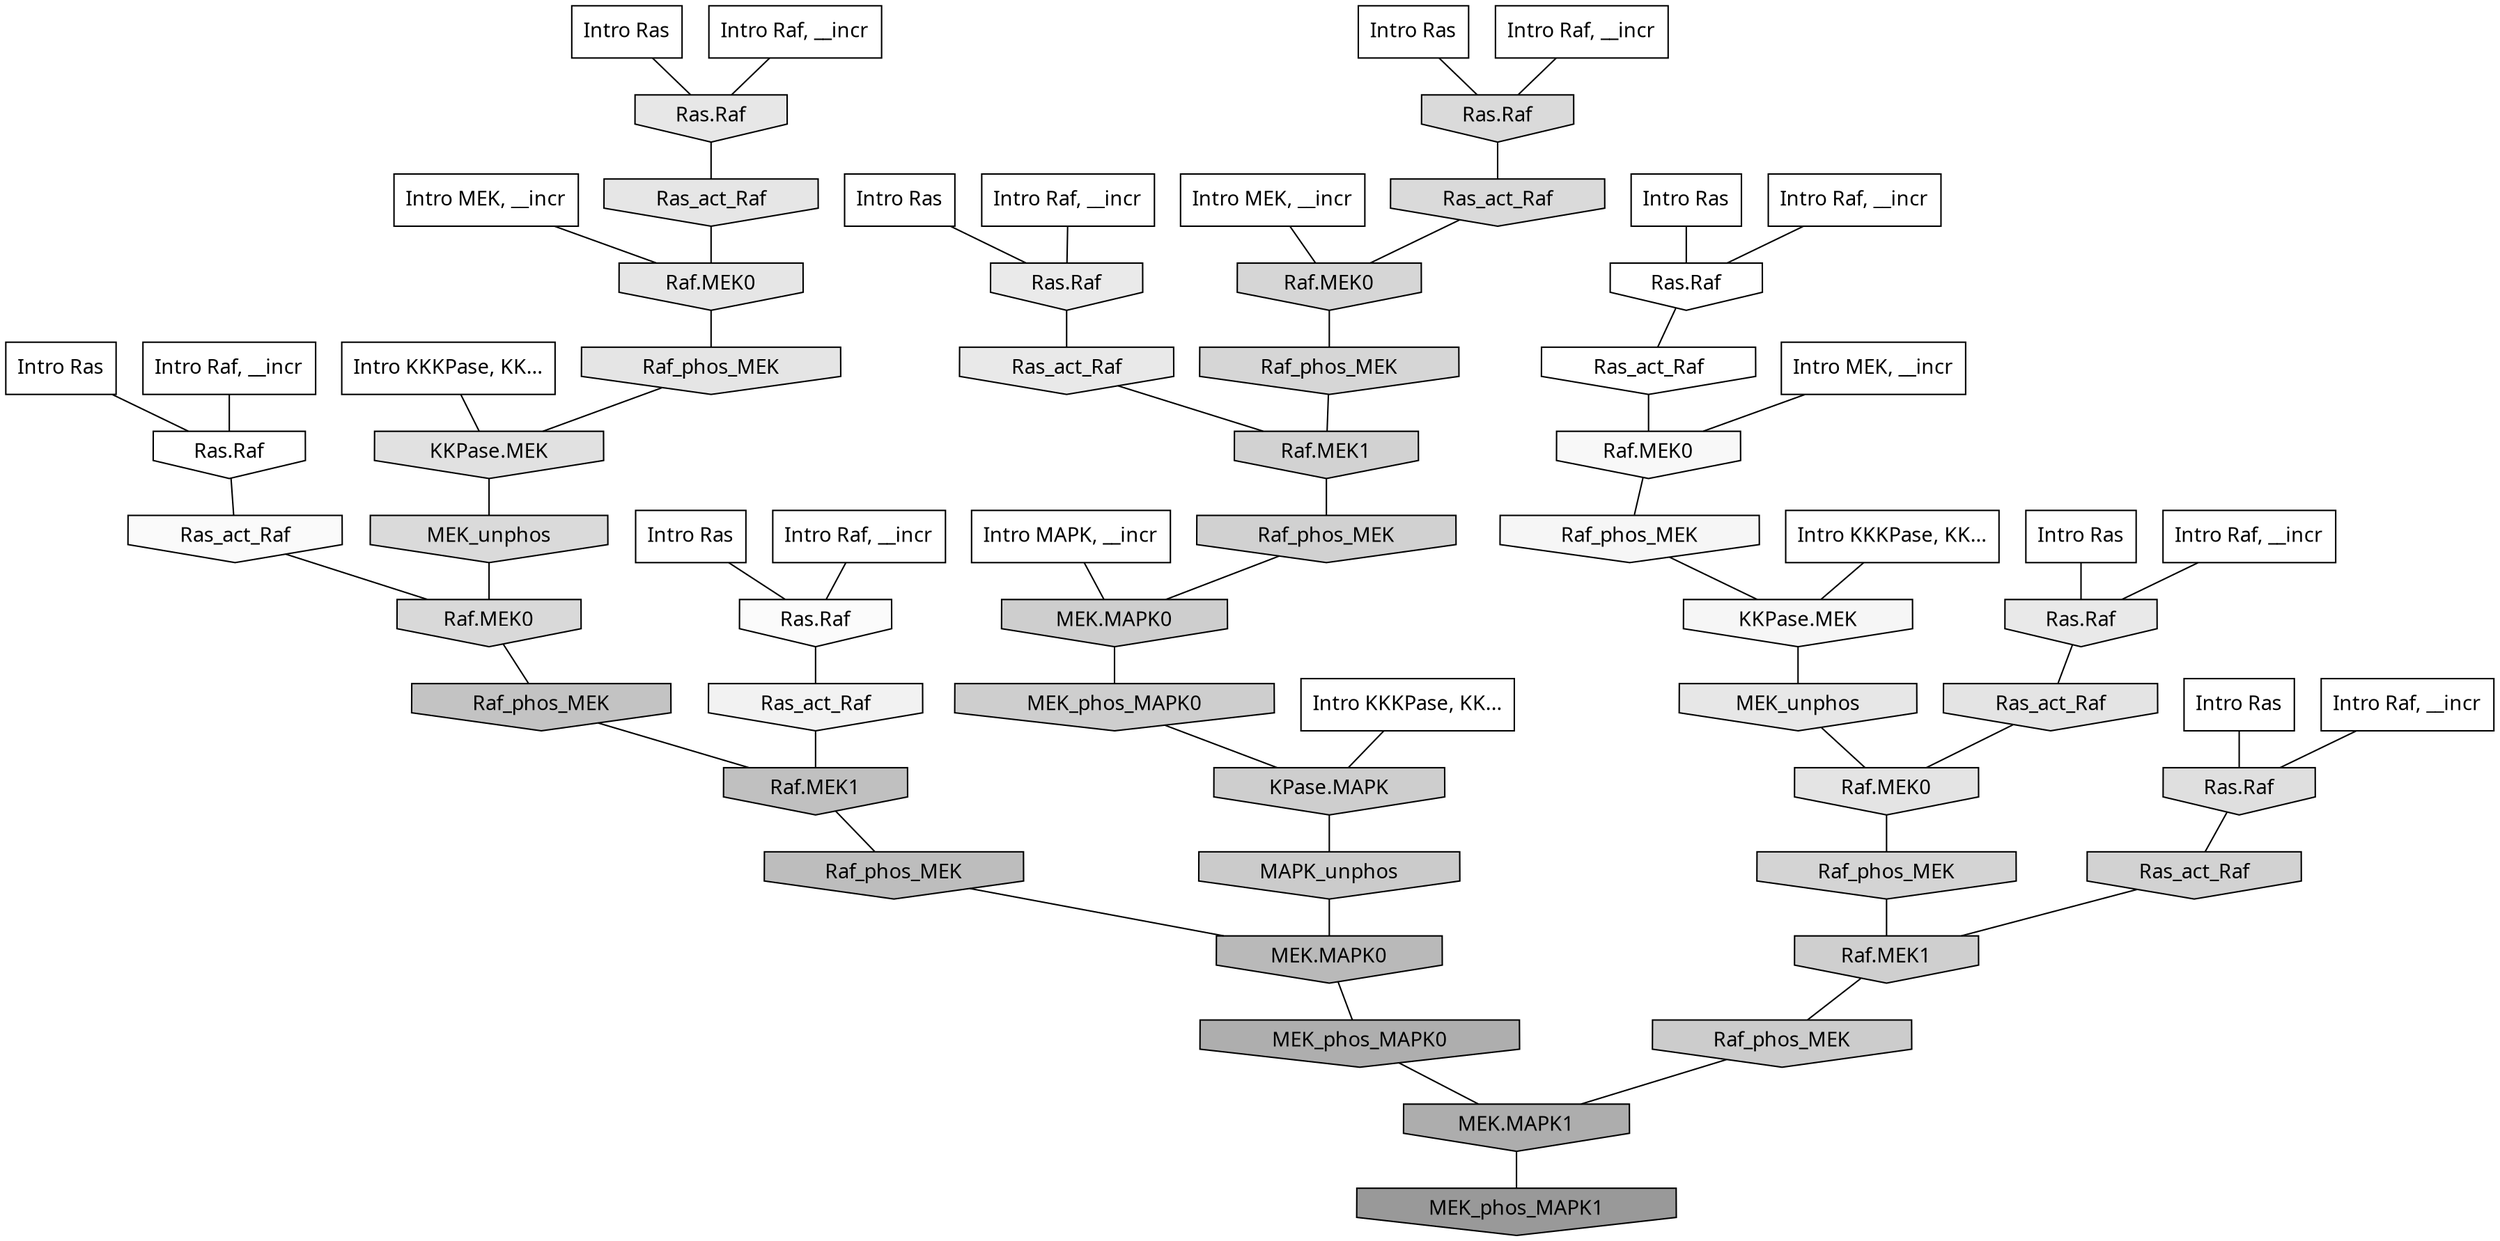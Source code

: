 digraph G{
  rankdir="TB";
  ranksep=0.30;
  node [fontname="CMU Serif"];
  edge [fontname="CMU Serif"];
  
  2 [label="Intro Ras", shape=rectangle, style=filled, fillcolor="0.000 0.000 1.000"]
  
  4 [label="Intro Ras", shape=rectangle, style=filled, fillcolor="0.000 0.000 1.000"]
  
  7 [label="Intro Ras", shape=rectangle, style=filled, fillcolor="0.000 0.000 1.000"]
  
  15 [label="Intro Ras", shape=rectangle, style=filled, fillcolor="0.000 0.000 1.000"]
  
  26 [label="Intro Ras", shape=rectangle, style=filled, fillcolor="0.000 0.000 1.000"]
  
  66 [label="Intro Ras", shape=rectangle, style=filled, fillcolor="0.000 0.000 1.000"]
  
  68 [label="Intro Ras", shape=rectangle, style=filled, fillcolor="0.000 0.000 1.000"]
  
  87 [label="Intro Ras", shape=rectangle, style=filled, fillcolor="0.000 0.000 1.000"]
  
  132 [label="Intro Raf, __incr", shape=rectangle, style=filled, fillcolor="0.000 0.000 1.000"]
  
  167 [label="Intro Raf, __incr", shape=rectangle, style=filled, fillcolor="0.000 0.000 1.000"]
  
  206 [label="Intro Raf, __incr", shape=rectangle, style=filled, fillcolor="0.000 0.000 1.000"]
  
  421 [label="Intro Raf, __incr", shape=rectangle, style=filled, fillcolor="0.000 0.000 1.000"]
  
  424 [label="Intro Raf, __incr", shape=rectangle, style=filled, fillcolor="0.000 0.000 1.000"]
  
  700 [label="Intro Raf, __incr", shape=rectangle, style=filled, fillcolor="0.000 0.000 1.000"]
  
  798 [label="Intro Raf, __incr", shape=rectangle, style=filled, fillcolor="0.000 0.000 1.000"]
  
  925 [label="Intro Raf, __incr", shape=rectangle, style=filled, fillcolor="0.000 0.000 1.000"]
  
  1795 [label="Intro MEK, __incr", shape=rectangle, style=filled, fillcolor="0.000 0.000 1.000"]
  
  1933 [label="Intro MEK, __incr", shape=rectangle, style=filled, fillcolor="0.000 0.000 1.000"]
  
  1970 [label="Intro MEK, __incr", shape=rectangle, style=filled, fillcolor="0.000 0.000 1.000"]
  
  2244 [label="Intro MAPK, __incr", shape=rectangle, style=filled, fillcolor="0.000 0.000 1.000"]
  
  3132 [label="Intro KKKPase, KK...", shape=rectangle, style=filled, fillcolor="0.000 0.000 1.000"]
  
  3183 [label="Intro KKKPase, KK...", shape=rectangle, style=filled, fillcolor="0.000 0.000 1.000"]
  
  3195 [label="Intro KKKPase, KK...", shape=rectangle, style=filled, fillcolor="0.000 0.000 1.000"]
  
  3228 [label="Ras.Raf", shape=invhouse, style=filled, fillcolor="0.000 0.000 1.000"]
  
  3232 [label="Ras.Raf", shape=invhouse, style=filled, fillcolor="0.000 0.000 1.000"]
  
  3320 [label="Ras_act_Raf", shape=invhouse, style=filled, fillcolor="0.000 0.000 0.999"]
  
  3434 [label="Ras.Raf", shape=invhouse, style=filled, fillcolor="0.000 0.000 0.982"]
  
  3476 [label="Ras_act_Raf", shape=invhouse, style=filled, fillcolor="0.000 0.000 0.979"]
  
  3534 [label="Raf.MEK0", shape=invhouse, style=filled, fillcolor="0.000 0.000 0.972"]
  
  3637 [label="Raf_phos_MEK", shape=invhouse, style=filled, fillcolor="0.000 0.000 0.962"]
  
  3639 [label="KKPase.MEK", shape=invhouse, style=filled, fillcolor="0.000 0.000 0.962"]
  
  3836 [label="Ras_act_Raf", shape=invhouse, style=filled, fillcolor="0.000 0.000 0.948"]
  
  4439 [label="Ras.Raf", shape=invhouse, style=filled, fillcolor="0.000 0.000 0.915"]
  
  4497 [label="Ras.Raf", shape=invhouse, style=filled, fillcolor="0.000 0.000 0.913"]
  
  4505 [label="Ras_act_Raf", shape=invhouse, style=filled, fillcolor="0.000 0.000 0.912"]
  
  4623 [label="MEK_unphos", shape=invhouse, style=filled, fillcolor="0.000 0.000 0.905"]
  
  4664 [label="Ras.Raf", shape=invhouse, style=filled, fillcolor="0.000 0.000 0.904"]
  
  4705 [label="Ras_act_Raf", shape=invhouse, style=filled, fillcolor="0.000 0.000 0.902"]
  
  4707 [label="Raf.MEK0", shape=invhouse, style=filled, fillcolor="0.000 0.000 0.902"]
  
  4846 [label="Raf_phos_MEK", shape=invhouse, style=filled, fillcolor="0.000 0.000 0.895"]
  
  4935 [label="Ras_act_Raf", shape=invhouse, style=filled, fillcolor="0.000 0.000 0.891"]
  
  4937 [label="Raf.MEK0", shape=invhouse, style=filled, fillcolor="0.000 0.000 0.891"]
  
  5139 [label="KKPase.MEK", shape=invhouse, style=filled, fillcolor="0.000 0.000 0.880"]
  
  5297 [label="Ras.Raf", shape=invhouse, style=filled, fillcolor="0.000 0.000 0.873"]
  
  5689 [label="MEK_unphos", shape=invhouse, style=filled, fillcolor="0.000 0.000 0.854"]
  
  5696 [label="Ras.Raf", shape=invhouse, style=filled, fillcolor="0.000 0.000 0.854"]
  
  5705 [label="Ras_act_Raf", shape=invhouse, style=filled, fillcolor="0.000 0.000 0.854"]
  
  5857 [label="Raf.MEK0", shape=invhouse, style=filled, fillcolor="0.000 0.000 0.848"]
  
  6076 [label="Raf.MEK0", shape=invhouse, style=filled, fillcolor="0.000 0.000 0.839"]
  
  6113 [label="Raf_phos_MEK", shape=invhouse, style=filled, fillcolor="0.000 0.000 0.837"]
  
  6273 [label="Raf_phos_MEK", shape=invhouse, style=filled, fillcolor="0.000 0.000 0.831"]
  
  6512 [label="Ras_act_Raf", shape=invhouse, style=filled, fillcolor="0.000 0.000 0.823"]
  
  6517 [label="Raf.MEK1", shape=invhouse, style=filled, fillcolor="0.000 0.000 0.823"]
  
  6635 [label="Raf_phos_MEK", shape=invhouse, style=filled, fillcolor="0.000 0.000 0.819"]
  
  6966 [label="Raf.MEK1", shape=invhouse, style=filled, fillcolor="0.000 0.000 0.810"]
  
  7063 [label="MEK.MAPK0", shape=invhouse, style=filled, fillcolor="0.000 0.000 0.807"]
  
  7094 [label="MEK_phos_MAPK0", shape=invhouse, style=filled, fillcolor="0.000 0.000 0.806"]
  
  7105 [label="KPase.MAPK", shape=invhouse, style=filled, fillcolor="0.000 0.000 0.806"]
  
  7389 [label="Raf_phos_MEK", shape=invhouse, style=filled, fillcolor="0.000 0.000 0.799"]
  
  7523 [label="MAPK_unphos", shape=invhouse, style=filled, fillcolor="0.000 0.000 0.796"]
  
  8798 [label="Raf_phos_MEK", shape=invhouse, style=filled, fillcolor="0.000 0.000 0.764"]
  
  9398 [label="Raf.MEK1", shape=invhouse, style=filled, fillcolor="0.000 0.000 0.751"]
  
  9932 [label="Raf_phos_MEK", shape=invhouse, style=filled, fillcolor="0.000 0.000 0.742"]
  
  11041 [label="MEK.MAPK0", shape=invhouse, style=filled, fillcolor="0.000 0.000 0.723"]
  
  14075 [label="MEK_phos_MAPK0", shape=invhouse, style=filled, fillcolor="0.000 0.000 0.683"]
  
  14620 [label="MEK.MAPK1", shape=invhouse, style=filled, fillcolor="0.000 0.000 0.678"]
  
  18301 [label="MEK_phos_MAPK1", shape=invhouse, style=filled, fillcolor="0.000 0.000 0.600"]
  
  
  14620 -> 18301 [dir=none, color="0.000 0.000 0.000"] 
  14075 -> 14620 [dir=none, color="0.000 0.000 0.000"] 
  11041 -> 14075 [dir=none, color="0.000 0.000 0.000"] 
  9932 -> 11041 [dir=none, color="0.000 0.000 0.000"] 
  9398 -> 9932 [dir=none, color="0.000 0.000 0.000"] 
  8798 -> 9398 [dir=none, color="0.000 0.000 0.000"] 
  7523 -> 11041 [dir=none, color="0.000 0.000 0.000"] 
  7389 -> 14620 [dir=none, color="0.000 0.000 0.000"] 
  7105 -> 7523 [dir=none, color="0.000 0.000 0.000"] 
  7094 -> 7105 [dir=none, color="0.000 0.000 0.000"] 
  7063 -> 7094 [dir=none, color="0.000 0.000 0.000"] 
  6966 -> 7389 [dir=none, color="0.000 0.000 0.000"] 
  6635 -> 7063 [dir=none, color="0.000 0.000 0.000"] 
  6517 -> 6635 [dir=none, color="0.000 0.000 0.000"] 
  6512 -> 6966 [dir=none, color="0.000 0.000 0.000"] 
  6273 -> 6966 [dir=none, color="0.000 0.000 0.000"] 
  6113 -> 6517 [dir=none, color="0.000 0.000 0.000"] 
  6076 -> 6113 [dir=none, color="0.000 0.000 0.000"] 
  5857 -> 8798 [dir=none, color="0.000 0.000 0.000"] 
  5705 -> 6076 [dir=none, color="0.000 0.000 0.000"] 
  5696 -> 5705 [dir=none, color="0.000 0.000 0.000"] 
  5689 -> 5857 [dir=none, color="0.000 0.000 0.000"] 
  5297 -> 6512 [dir=none, color="0.000 0.000 0.000"] 
  5139 -> 5689 [dir=none, color="0.000 0.000 0.000"] 
  4937 -> 6273 [dir=none, color="0.000 0.000 0.000"] 
  4935 -> 4937 [dir=none, color="0.000 0.000 0.000"] 
  4846 -> 5139 [dir=none, color="0.000 0.000 0.000"] 
  4707 -> 4846 [dir=none, color="0.000 0.000 0.000"] 
  4705 -> 4707 [dir=none, color="0.000 0.000 0.000"] 
  4664 -> 4705 [dir=none, color="0.000 0.000 0.000"] 
  4623 -> 4937 [dir=none, color="0.000 0.000 0.000"] 
  4505 -> 6517 [dir=none, color="0.000 0.000 0.000"] 
  4497 -> 4935 [dir=none, color="0.000 0.000 0.000"] 
  4439 -> 4505 [dir=none, color="0.000 0.000 0.000"] 
  3836 -> 9398 [dir=none, color="0.000 0.000 0.000"] 
  3639 -> 4623 [dir=none, color="0.000 0.000 0.000"] 
  3637 -> 3639 [dir=none, color="0.000 0.000 0.000"] 
  3534 -> 3637 [dir=none, color="0.000 0.000 0.000"] 
  3476 -> 5857 [dir=none, color="0.000 0.000 0.000"] 
  3434 -> 3836 [dir=none, color="0.000 0.000 0.000"] 
  3320 -> 3534 [dir=none, color="0.000 0.000 0.000"] 
  3232 -> 3476 [dir=none, color="0.000 0.000 0.000"] 
  3228 -> 3320 [dir=none, color="0.000 0.000 0.000"] 
  3195 -> 5139 [dir=none, color="0.000 0.000 0.000"] 
  3183 -> 3639 [dir=none, color="0.000 0.000 0.000"] 
  3132 -> 7105 [dir=none, color="0.000 0.000 0.000"] 
  2244 -> 7063 [dir=none, color="0.000 0.000 0.000"] 
  1970 -> 6076 [dir=none, color="0.000 0.000 0.000"] 
  1933 -> 4707 [dir=none, color="0.000 0.000 0.000"] 
  1795 -> 3534 [dir=none, color="0.000 0.000 0.000"] 
  925 -> 5696 [dir=none, color="0.000 0.000 0.000"] 
  798 -> 5297 [dir=none, color="0.000 0.000 0.000"] 
  700 -> 3232 [dir=none, color="0.000 0.000 0.000"] 
  424 -> 3228 [dir=none, color="0.000 0.000 0.000"] 
  421 -> 4439 [dir=none, color="0.000 0.000 0.000"] 
  206 -> 3434 [dir=none, color="0.000 0.000 0.000"] 
  167 -> 4664 [dir=none, color="0.000 0.000 0.000"] 
  132 -> 4497 [dir=none, color="0.000 0.000 0.000"] 
  87 -> 4439 [dir=none, color="0.000 0.000 0.000"] 
  68 -> 3232 [dir=none, color="0.000 0.000 0.000"] 
  66 -> 4664 [dir=none, color="0.000 0.000 0.000"] 
  26 -> 3434 [dir=none, color="0.000 0.000 0.000"] 
  15 -> 5297 [dir=none, color="0.000 0.000 0.000"] 
  7 -> 5696 [dir=none, color="0.000 0.000 0.000"] 
  4 -> 4497 [dir=none, color="0.000 0.000 0.000"] 
  2 -> 3228 [dir=none, color="0.000 0.000 0.000"] 
  
  }
